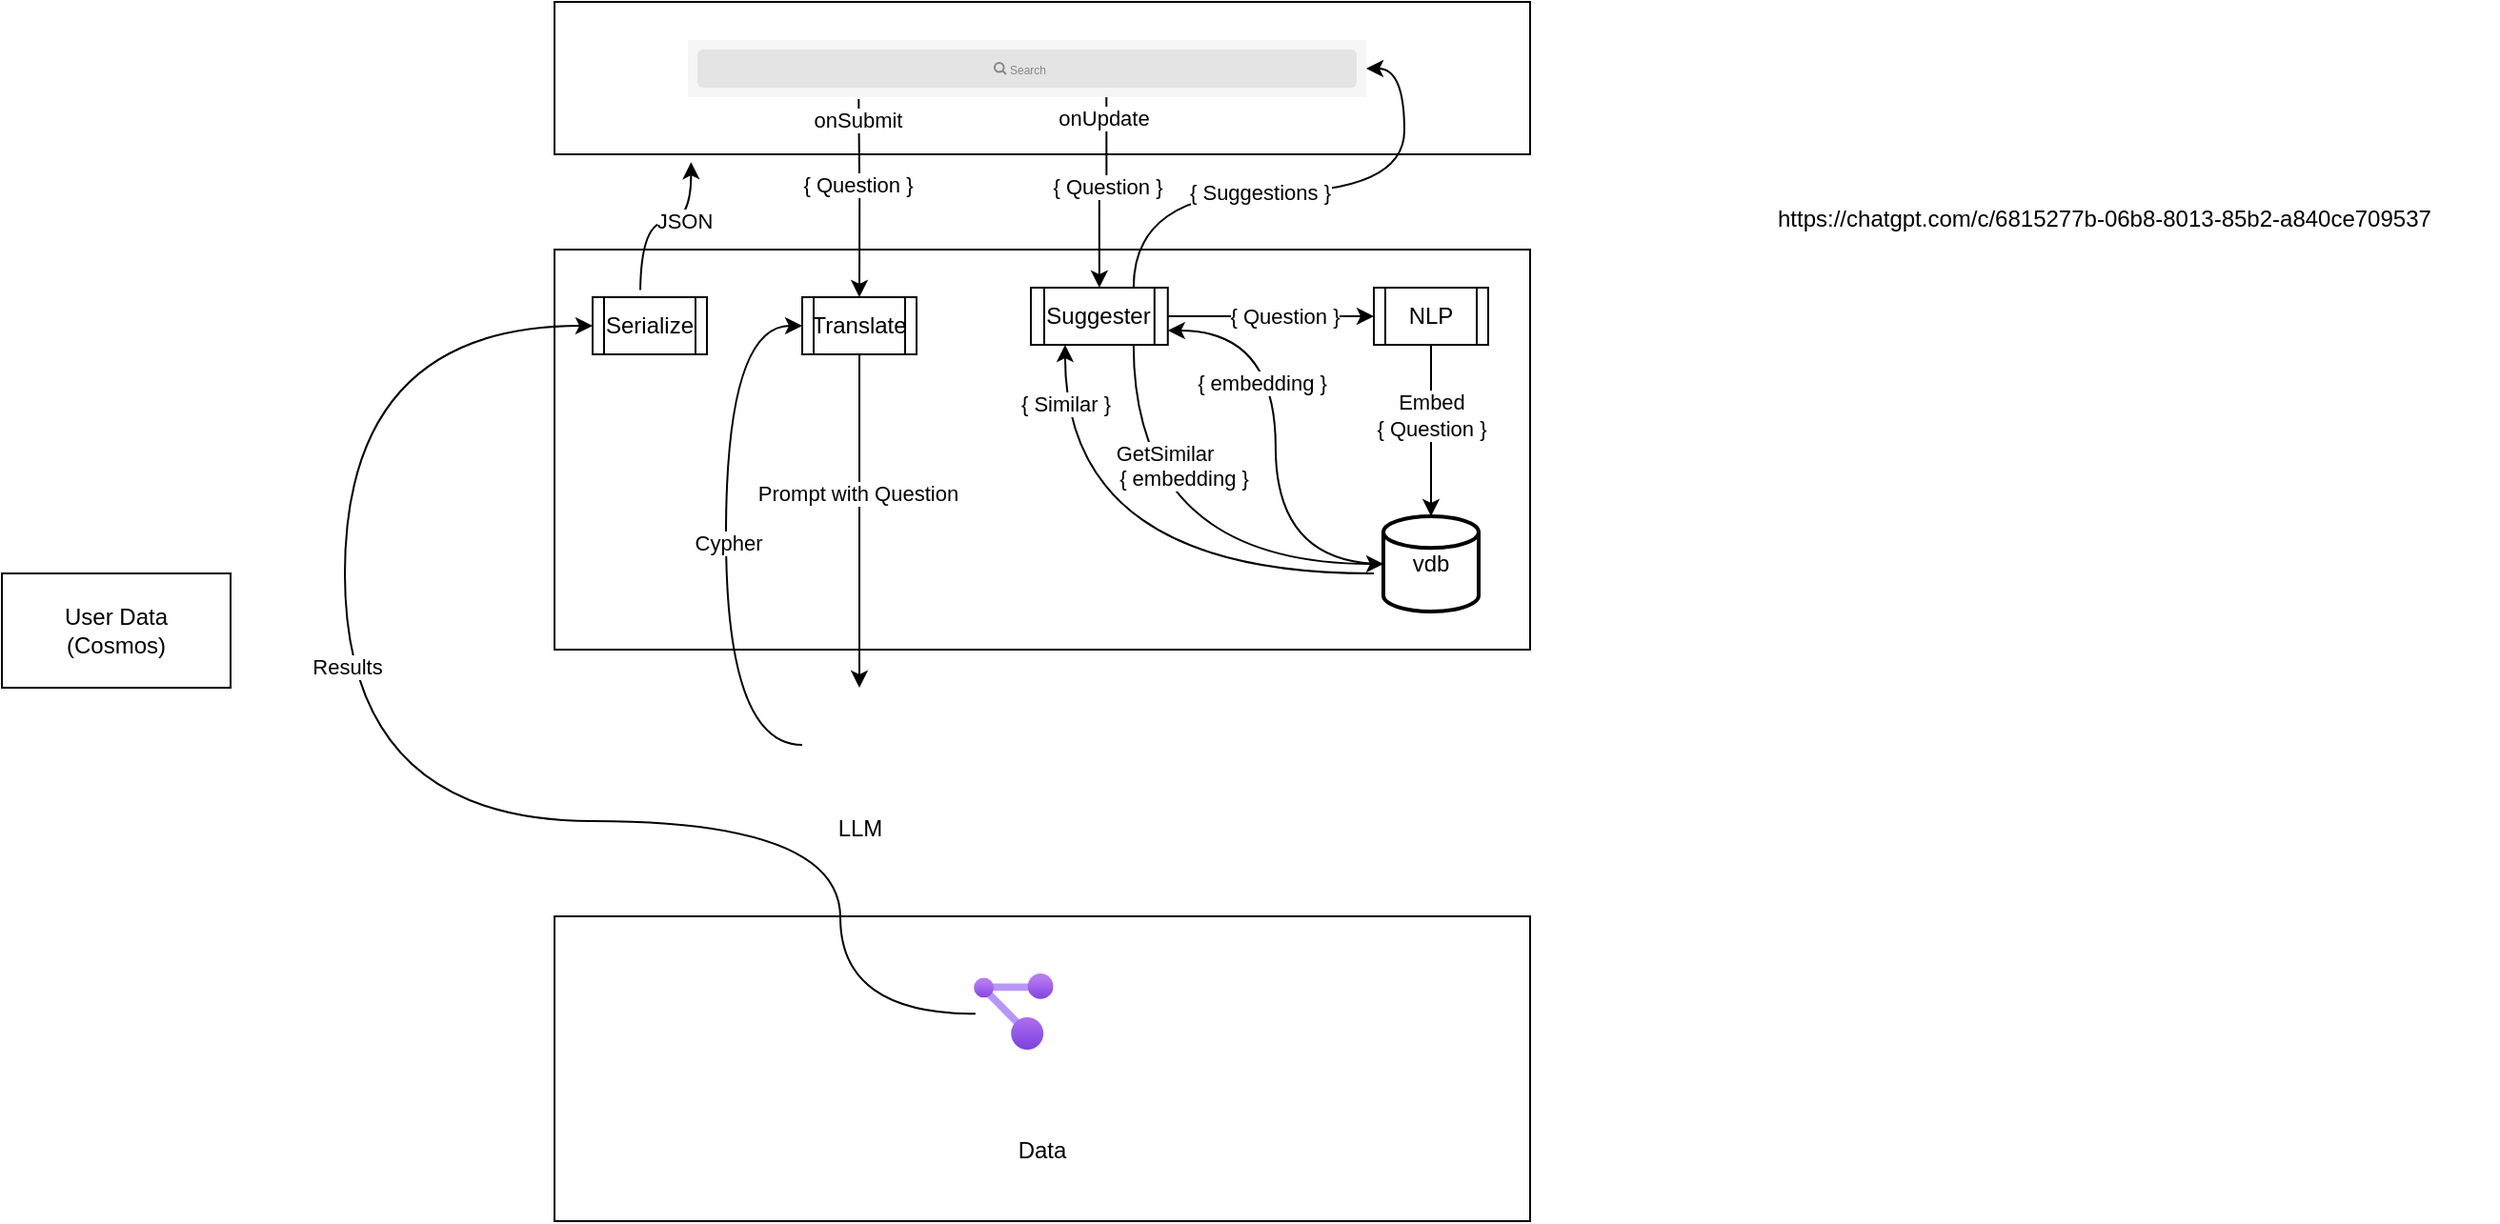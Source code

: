 <mxfile version="24.7.7">
  <diagram name="Page-1" id="0RhbtU0nEBAmv8wr0rxq">
    <mxGraphModel dx="2887" dy="743" grid="1" gridSize="10" guides="1" tooltips="1" connect="1" arrows="1" fold="1" page="1" pageScale="1" pageWidth="850" pageHeight="1100" math="0" shadow="0">
      <root>
        <mxCell id="0" />
        <mxCell id="1" parent="0" />
        <mxCell id="lYWV6Mn_xeqbXDkd3jMC-102" value="&lt;div&gt;&lt;br&gt;&lt;/div&gt;&lt;div&gt;&lt;br&gt;&lt;/div&gt;&lt;div&gt;&lt;br&gt;&lt;/div&gt;&lt;div&gt;&lt;br&gt;&lt;/div&gt;&lt;div&gt;&lt;br&gt;&lt;/div&gt;&lt;div&gt;&lt;br&gt;&lt;/div&gt;&lt;div&gt;Data&lt;/div&gt;" style="rounded=0;whiteSpace=wrap;html=1;" vertex="1" parent="1">
          <mxGeometry x="-160" y="670" width="512" height="160" as="geometry" />
        </mxCell>
        <mxCell id="lYWV6Mn_xeqbXDkd3jMC-16" value="" style="rounded=0;whiteSpace=wrap;html=1;" vertex="1" parent="1">
          <mxGeometry x="-160" y="190" width="512" height="80" as="geometry" />
        </mxCell>
        <mxCell id="lYWV6Mn_xeqbXDkd3jMC-17" value="&lt;div&gt;&lt;br&gt;&lt;/div&gt;&lt;div&gt;&lt;br&gt;&lt;/div&gt;" style="rounded=0;whiteSpace=wrap;html=1;" vertex="1" parent="1">
          <mxGeometry x="-160" y="320" width="512" height="210" as="geometry" />
        </mxCell>
        <mxCell id="lYWV6Mn_xeqbXDkd3jMC-21" value="User Data&lt;div&gt;(Cosmos)&lt;/div&gt;" style="rounded=0;whiteSpace=wrap;html=1;" vertex="1" parent="1">
          <mxGeometry x="-450" y="490" width="120" height="60" as="geometry" />
        </mxCell>
        <mxCell id="lYWV6Mn_xeqbXDkd3jMC-72" style="edgeStyle=orthogonalEdgeStyle;curved=1;rounded=0;orthogonalLoop=1;jettySize=auto;html=1;entryX=0.14;entryY=1.051;entryDx=0;entryDy=0;entryPerimeter=0;" edge="1" parent="1" target="lYWV6Mn_xeqbXDkd3jMC-16">
          <mxGeometry relative="1" as="geometry">
            <mxPoint x="-120" y="280" as="targetPoint" />
            <mxPoint x="-114.971" y="341.271" as="sourcePoint" />
          </mxGeometry>
        </mxCell>
        <mxCell id="lYWV6Mn_xeqbXDkd3jMC-73" value="JSON" style="edgeLabel;html=1;align=center;verticalAlign=middle;resizable=0;points=[];" vertex="1" connectable="0" parent="lYWV6Mn_xeqbXDkd3jMC-72">
          <mxGeometry x="0.239" y="1" relative="1" as="geometry">
            <mxPoint as="offset" />
          </mxGeometry>
        </mxCell>
        <mxCell id="lYWV6Mn_xeqbXDkd3jMC-19" style="edgeStyle=orthogonalEdgeStyle;rounded=0;orthogonalLoop=1;jettySize=auto;html=1;exitX=0.488;exitY=0.7;exitDx=0;exitDy=0;exitPerimeter=0;" edge="1" parent="1" target="lYWV6Mn_xeqbXDkd3jMC-96">
          <mxGeometry relative="1" as="geometry">
            <mxPoint x="-0.352" y="241" as="sourcePoint" />
            <mxPoint x="-96" y="345" as="targetPoint" />
          </mxGeometry>
        </mxCell>
        <mxCell id="lYWV6Mn_xeqbXDkd3jMC-111" value="{ Question }" style="edgeLabel;html=1;align=center;verticalAlign=middle;resizable=0;points=[];" vertex="1" connectable="0" parent="lYWV6Mn_xeqbXDkd3jMC-19">
          <mxGeometry x="-0.484" y="-1" relative="1" as="geometry">
            <mxPoint y="18" as="offset" />
          </mxGeometry>
        </mxCell>
        <mxCell id="lYWV6Mn_xeqbXDkd3jMC-154" value="onSubmit" style="edgeLabel;html=1;align=center;verticalAlign=middle;resizable=0;points=[];" vertex="1" connectable="0" parent="lYWV6Mn_xeqbXDkd3jMC-19">
          <mxGeometry x="-0.801" y="-1" relative="1" as="geometry">
            <mxPoint as="offset" />
          </mxGeometry>
        </mxCell>
        <mxCell id="lYWV6Mn_xeqbXDkd3jMC-80" style="edgeStyle=orthogonalEdgeStyle;curved=1;rounded=0;orthogonalLoop=1;jettySize=auto;html=1;entryX=0;entryY=0.5;entryDx=0;entryDy=0;exitX=0.022;exitY=0.529;exitDx=0;exitDy=0;exitPerimeter=0;" edge="1" parent="1" source="lYWV6Mn_xeqbXDkd3jMC-69" target="lYWV6Mn_xeqbXDkd3jMC-94">
          <mxGeometry relative="1" as="geometry">
            <mxPoint x="-140" y="360" as="targetPoint" />
            <Array as="points">
              <mxPoint x="-10" y="620" />
              <mxPoint x="-270" y="620" />
              <mxPoint x="-270" y="360" />
            </Array>
          </mxGeometry>
        </mxCell>
        <mxCell id="lYWV6Mn_xeqbXDkd3jMC-81" value="Results" style="edgeLabel;html=1;align=center;verticalAlign=middle;resizable=0;points=[];" vertex="1" connectable="0" parent="lYWV6Mn_xeqbXDkd3jMC-80">
          <mxGeometry x="0.149" y="-1" relative="1" as="geometry">
            <mxPoint y="-41" as="offset" />
          </mxGeometry>
        </mxCell>
        <mxCell id="lYWV6Mn_xeqbXDkd3jMC-69" value="" style="image;aspect=fixed;html=1;points=[];align=center;fontSize=12;image=img/lib/azure2/management_governance/Resource_Graph_Explorer.svg;" vertex="1" parent="1">
          <mxGeometry x="60" y="700" width="41.88" height="40" as="geometry" />
        </mxCell>
        <mxCell id="lYWV6Mn_xeqbXDkd3jMC-174" style="edgeStyle=orthogonalEdgeStyle;curved=1;rounded=0;orthogonalLoop=1;jettySize=auto;html=1;exitX=0;exitY=0.5;exitDx=0;exitDy=0;entryX=0;entryY=0.5;entryDx=0;entryDy=0;" edge="1" parent="1" source="lYWV6Mn_xeqbXDkd3jMC-86" target="lYWV6Mn_xeqbXDkd3jMC-96">
          <mxGeometry relative="1" as="geometry">
            <Array as="points">
              <mxPoint x="-70" y="580" />
              <mxPoint x="-70" y="360" />
            </Array>
          </mxGeometry>
        </mxCell>
        <mxCell id="lYWV6Mn_xeqbXDkd3jMC-176" value="Cypher" style="edgeLabel;html=1;align=center;verticalAlign=middle;resizable=0;points=[];" vertex="1" connectable="0" parent="lYWV6Mn_xeqbXDkd3jMC-174">
          <mxGeometry x="-0.028" y="-1" relative="1" as="geometry">
            <mxPoint as="offset" />
          </mxGeometry>
        </mxCell>
        <mxCell id="lYWV6Mn_xeqbXDkd3jMC-86" value="LLM" style="shape=image;html=1;verticalAlign=top;verticalLabelPosition=bottom;labelBackgroundColor=#ffffff;imageAspect=0;aspect=fixed;image=https://cdn4.iconfinder.com/data/icons/success-filloutline/64/brain-think-brainstorm-creative-idea-128.png" vertex="1" parent="1">
          <mxGeometry x="-30" y="550" width="60" height="60" as="geometry" />
        </mxCell>
        <mxCell id="lYWV6Mn_xeqbXDkd3jMC-94" value="Serialize" style="shape=process;whiteSpace=wrap;html=1;backgroundOutline=1;" vertex="1" parent="1">
          <mxGeometry x="-140" y="345" width="60" height="30" as="geometry" />
        </mxCell>
        <mxCell id="lYWV6Mn_xeqbXDkd3jMC-172" style="edgeStyle=orthogonalEdgeStyle;curved=1;rounded=0;orthogonalLoop=1;jettySize=auto;html=1;" edge="1" parent="1" source="lYWV6Mn_xeqbXDkd3jMC-96" target="lYWV6Mn_xeqbXDkd3jMC-86">
          <mxGeometry relative="1" as="geometry" />
        </mxCell>
        <mxCell id="lYWV6Mn_xeqbXDkd3jMC-175" value="Prompt with Question" style="edgeLabel;html=1;align=center;verticalAlign=middle;resizable=0;points=[];" vertex="1" connectable="0" parent="lYWV6Mn_xeqbXDkd3jMC-172">
          <mxGeometry x="-0.165" y="-1" relative="1" as="geometry">
            <mxPoint as="offset" />
          </mxGeometry>
        </mxCell>
        <mxCell id="lYWV6Mn_xeqbXDkd3jMC-96" value="Translate" style="shape=process;whiteSpace=wrap;html=1;backgroundOutline=1;" vertex="1" parent="1">
          <mxGeometry x="-30" y="345" width="60" height="30" as="geometry" />
        </mxCell>
        <mxCell id="lYWV6Mn_xeqbXDkd3jMC-104" style="edgeStyle=orthogonalEdgeStyle;rounded=0;orthogonalLoop=1;jettySize=auto;html=1;exitX=0.617;exitY=0.992;exitDx=0;exitDy=0;exitPerimeter=0;entryX=0.5;entryY=0;entryDx=0;entryDy=0;" edge="1" parent="1" target="lYWV6Mn_xeqbXDkd3jMC-106" source="lYWV6Mn_xeqbXDkd3jMC-91">
          <mxGeometry relative="1" as="geometry">
            <mxPoint x="120.938" y="240" as="sourcePoint" />
            <mxPoint x="121.264" y="359" as="targetPoint" />
          </mxGeometry>
        </mxCell>
        <mxCell id="lYWV6Mn_xeqbXDkd3jMC-112" value="{ Question }" style="edgeLabel;html=1;align=center;verticalAlign=middle;resizable=0;points=[];" vertex="1" connectable="0" parent="lYWV6Mn_xeqbXDkd3jMC-104">
          <mxGeometry x="-0.505" relative="1" as="geometry">
            <mxPoint y="21" as="offset" />
          </mxGeometry>
        </mxCell>
        <mxCell id="lYWV6Mn_xeqbXDkd3jMC-153" value="onUpdate" style="edgeLabel;html=1;align=center;verticalAlign=middle;resizable=0;points=[];" vertex="1" connectable="0" parent="lYWV6Mn_xeqbXDkd3jMC-104">
          <mxGeometry x="-0.796" y="-2" relative="1" as="geometry">
            <mxPoint as="offset" />
          </mxGeometry>
        </mxCell>
        <mxCell id="lYWV6Mn_xeqbXDkd3jMC-152" style="edgeStyle=orthogonalEdgeStyle;curved=1;rounded=0;orthogonalLoop=1;jettySize=auto;html=1;exitX=1;exitY=0.5;exitDx=0;exitDy=0;entryX=0;entryY=0.5;entryDx=0;entryDy=0;" edge="1" parent="1" source="lYWV6Mn_xeqbXDkd3jMC-106" target="lYWV6Mn_xeqbXDkd3jMC-134">
          <mxGeometry relative="1" as="geometry" />
        </mxCell>
        <mxCell id="lYWV6Mn_xeqbXDkd3jMC-157" value="{ Question }" style="edgeLabel;html=1;align=center;verticalAlign=middle;resizable=0;points=[];" vertex="1" connectable="0" parent="lYWV6Mn_xeqbXDkd3jMC-152">
          <mxGeometry x="0.036" y="-2" relative="1" as="geometry">
            <mxPoint x="5" y="-2" as="offset" />
          </mxGeometry>
        </mxCell>
        <mxCell id="lYWV6Mn_xeqbXDkd3jMC-155" style="edgeStyle=orthogonalEdgeStyle;curved=1;rounded=0;orthogonalLoop=1;jettySize=auto;html=1;exitX=0.75;exitY=0;exitDx=0;exitDy=0;entryX=1;entryY=0.5;entryDx=0;entryDy=0;" edge="1" parent="1" source="lYWV6Mn_xeqbXDkd3jMC-106" target="lYWV6Mn_xeqbXDkd3jMC-91">
          <mxGeometry relative="1" as="geometry" />
        </mxCell>
        <mxCell id="lYWV6Mn_xeqbXDkd3jMC-106" value="Suggester" style="shape=process;whiteSpace=wrap;html=1;backgroundOutline=1;" vertex="1" parent="1">
          <mxGeometry x="90" y="340" width="71.88" height="30" as="geometry" />
        </mxCell>
        <mxCell id="lYWV6Mn_xeqbXDkd3jMC-91" value="" style="shape=rect;fillColor=#F6F6F6;strokeColor=none;" vertex="1" parent="1">
          <mxGeometry x="-90" y="210" width="356" height="30" as="geometry" />
        </mxCell>
        <mxCell id="lYWV6Mn_xeqbXDkd3jMC-92" value="" style="html=1;strokeWidth=1;shadow=0;dashed=0;shape=mxgraph.ios7ui.marginRect;rx=3;ry=3;rectMargin=5;fillColor=#E4E4E4;strokeColor=none;" vertex="1" parent="lYWV6Mn_xeqbXDkd3jMC-91">
          <mxGeometry width="356" height="30" as="geometry" />
        </mxCell>
        <mxCell id="lYWV6Mn_xeqbXDkd3jMC-93" value="Search" style="shape=mxgraph.ios7.icons.looking_glass;strokeColor=#878789;fillColor=none;fontColor=#878789;labelPosition=right;verticalLabelPosition=middle;align=left;verticalAlign=middle;fontSize=6;fontStyle=0;spacingTop=2;sketch=0;html=1;" vertex="1" parent="lYWV6Mn_xeqbXDkd3jMC-91">
          <mxGeometry x="0.5" y="0.5" width="6" height="6" relative="1" as="geometry">
            <mxPoint x="-17" y="-3" as="offset" />
          </mxGeometry>
        </mxCell>
        <mxCell id="lYWV6Mn_xeqbXDkd3jMC-165" style="edgeStyle=orthogonalEdgeStyle;curved=1;rounded=0;orthogonalLoop=1;jettySize=auto;html=1;entryX=1;entryY=0.75;entryDx=0;entryDy=0;" edge="1" parent="1" source="lYWV6Mn_xeqbXDkd3jMC-114" target="lYWV6Mn_xeqbXDkd3jMC-106">
          <mxGeometry relative="1" as="geometry" />
        </mxCell>
        <mxCell id="lYWV6Mn_xeqbXDkd3jMC-166" value="{ embedding }" style="edgeLabel;html=1;align=center;verticalAlign=middle;resizable=0;points=[];" vertex="1" connectable="0" parent="lYWV6Mn_xeqbXDkd3jMC-165">
          <mxGeometry x="0.192" y="2" relative="1" as="geometry">
            <mxPoint x="-6" y="-11" as="offset" />
          </mxGeometry>
        </mxCell>
        <mxCell id="lYWV6Mn_xeqbXDkd3jMC-169" style="edgeStyle=orthogonalEdgeStyle;curved=1;rounded=0;orthogonalLoop=1;jettySize=auto;html=1;entryX=0.25;entryY=1;entryDx=0;entryDy=0;" edge="1" parent="1" target="lYWV6Mn_xeqbXDkd3jMC-106">
          <mxGeometry relative="1" as="geometry">
            <mxPoint x="270" y="490" as="sourcePoint" />
          </mxGeometry>
        </mxCell>
        <mxCell id="lYWV6Mn_xeqbXDkd3jMC-170" value="{ Similar }" style="edgeLabel;html=1;align=center;verticalAlign=middle;resizable=0;points=[];" vertex="1" connectable="0" parent="lYWV6Mn_xeqbXDkd3jMC-169">
          <mxGeometry x="-0.251" y="-22" relative="1" as="geometry">
            <mxPoint x="-56" y="-68" as="offset" />
          </mxGeometry>
        </mxCell>
        <mxCell id="lYWV6Mn_xeqbXDkd3jMC-114" value="vdb" style="strokeWidth=2;html=1;shape=mxgraph.flowchart.database;whiteSpace=wrap;" vertex="1" parent="1">
          <mxGeometry x="275" y="460" width="50" height="50" as="geometry" />
        </mxCell>
        <UserObject label="https://chatgpt.com/c/6815277b-06b8-8013-85b2-a840ce709537" link="https://chatgpt.com/c/6815277b-06b8-8013-85b2-a840ce709537" id="lYWV6Mn_xeqbXDkd3jMC-132">
          <mxCell style="text;whiteSpace=wrap;html=1;" vertex="1" parent="1">
            <mxGeometry x="480" y="290" width="380" height="40" as="geometry" />
          </mxCell>
        </UserObject>
        <mxCell id="lYWV6Mn_xeqbXDkd3jMC-134" value="NLP" style="shape=process;whiteSpace=wrap;html=1;backgroundOutline=1;" vertex="1" parent="1">
          <mxGeometry x="270" y="340" width="60" height="30" as="geometry" />
        </mxCell>
        <mxCell id="lYWV6Mn_xeqbXDkd3jMC-142" value="{ Suggestions }" style="edgeLabel;html=1;align=center;verticalAlign=middle;resizable=0;points=[];" vertex="1" connectable="0" parent="1">
          <mxGeometry x="210.004" y="290.003" as="geometry" />
        </mxCell>
        <mxCell id="lYWV6Mn_xeqbXDkd3jMC-159" style="edgeStyle=orthogonalEdgeStyle;curved=1;rounded=0;orthogonalLoop=1;jettySize=auto;html=1;exitX=0.75;exitY=1;exitDx=0;exitDy=0;entryX=0;entryY=0.5;entryDx=0;entryDy=0;entryPerimeter=0;" edge="1" parent="1" source="lYWV6Mn_xeqbXDkd3jMC-106" target="lYWV6Mn_xeqbXDkd3jMC-114">
          <mxGeometry relative="1" as="geometry" />
        </mxCell>
        <mxCell id="lYWV6Mn_xeqbXDkd3jMC-160" value="GetSimilar" style="edgeLabel;html=1;align=center;verticalAlign=middle;resizable=0;points=[];" vertex="1" connectable="0" parent="lYWV6Mn_xeqbXDkd3jMC-159">
          <mxGeometry x="-0.405" y="24" relative="1" as="geometry">
            <mxPoint x="-8" y="-16" as="offset" />
          </mxGeometry>
        </mxCell>
        <mxCell id="lYWV6Mn_xeqbXDkd3jMC-167" value="{ embedding }" style="edgeLabel;html=1;align=center;verticalAlign=middle;resizable=0;points=[];" vertex="1" connectable="0" parent="lYWV6Mn_xeqbXDkd3jMC-159">
          <mxGeometry x="-0.369" y="25" relative="1" as="geometry">
            <mxPoint x="1" y="-8" as="offset" />
          </mxGeometry>
        </mxCell>
        <mxCell id="lYWV6Mn_xeqbXDkd3jMC-162" style="rounded=0;orthogonalLoop=1;jettySize=auto;html=1;entryX=0.5;entryY=0;entryDx=0;entryDy=0;entryPerimeter=0;" edge="1" parent="1" source="lYWV6Mn_xeqbXDkd3jMC-134" target="lYWV6Mn_xeqbXDkd3jMC-114">
          <mxGeometry relative="1" as="geometry" />
        </mxCell>
        <mxCell id="lYWV6Mn_xeqbXDkd3jMC-163" value="Embed&lt;div&gt;{ Question }&lt;/div&gt;" style="edgeLabel;html=1;align=center;verticalAlign=middle;resizable=0;points=[];" vertex="1" connectable="0" parent="lYWV6Mn_xeqbXDkd3jMC-162">
          <mxGeometry x="-0.191" relative="1" as="geometry">
            <mxPoint as="offset" />
          </mxGeometry>
        </mxCell>
      </root>
    </mxGraphModel>
  </diagram>
</mxfile>
